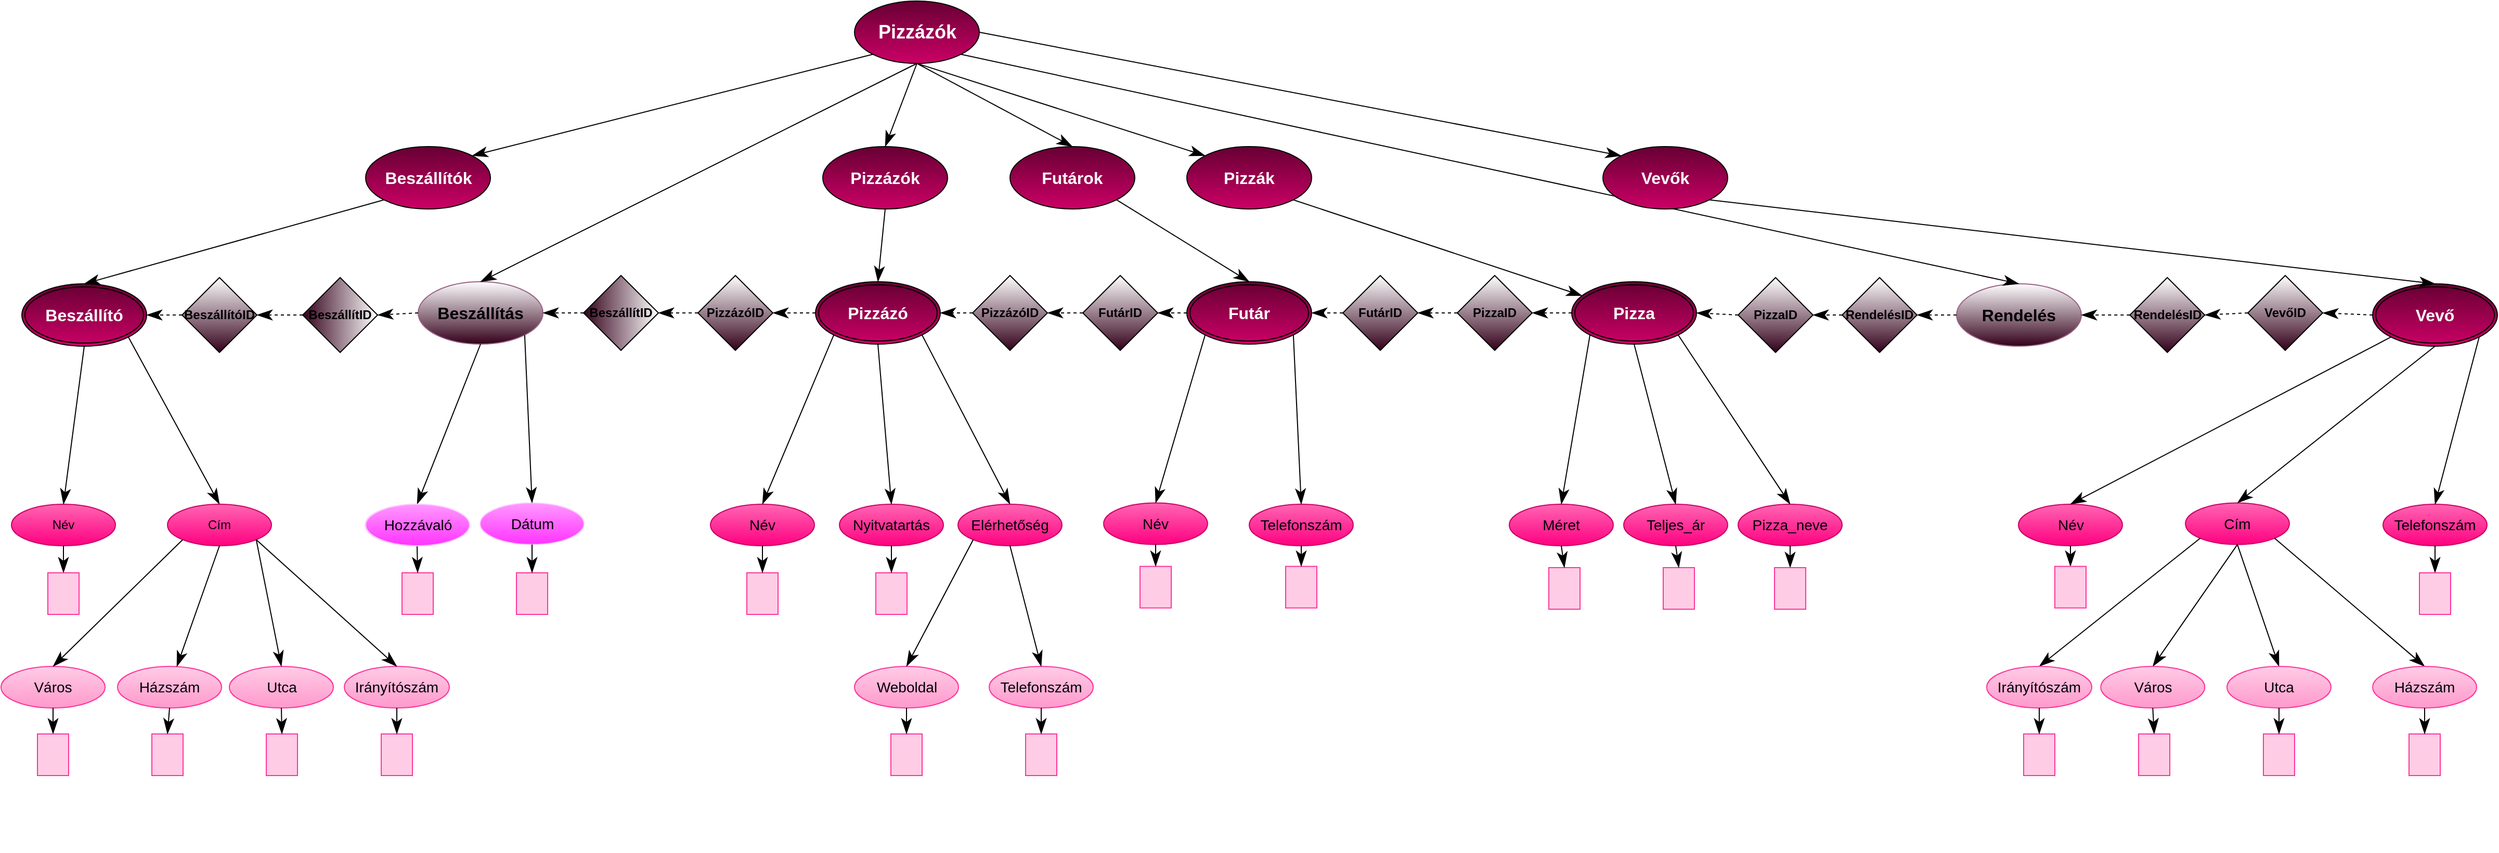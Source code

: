 <mxfile version="15.8.7" type="device"><diagram id="WkTNShphQuthiZInxlr3" name="1 oldal"><mxGraphModel dx="4074" dy="1106" grid="1" gridSize="10" guides="1" tooltips="1" connect="1" arrows="1" fold="1" page="1" pageScale="1" pageWidth="1169" pageHeight="827" math="0" shadow="0"><root><mxCell id="0"/><mxCell id="1" parent="0"/><mxCell id="f42chK7hC5eAeOAVWeYC-1" value="Elérhetőség" style="ellipse;whiteSpace=wrap;html=1;rounded=0;shadow=0;strokeColor=#CC0066;fillColor=#FF66B3;gradientDirection=south;gradientColor=#FF0080;fontSize=14;" parent="1" vertex="1"><mxGeometry x="-420" y="484" width="100" height="40" as="geometry"/></mxCell><mxCell id="f42chK7hC5eAeOAVWeYC-2" value="Nyitvatartás" style="ellipse;whiteSpace=wrap;html=1;rounded=0;shadow=0;strokeColor=#CC0066;fillColor=#FF66B3;gradientDirection=south;gradientColor=#FF0080;fontSize=14;" parent="1" vertex="1"><mxGeometry x="-534" y="484" width="100" height="40" as="geometry"/></mxCell><mxCell id="f42chK7hC5eAeOAVWeYC-3" value="Név" style="ellipse;whiteSpace=wrap;html=1;rounded=0;shadow=0;strokeColor=#CC0066;fillColor=#FF66B3;gradientDirection=south;gradientColor=#FF0080;" parent="1" vertex="1"><mxGeometry x="-1330" y="484" width="100" height="40" as="geometry"/></mxCell><mxCell id="f42chK7hC5eAeOAVWeYC-4" value="Hozzávaló" style="ellipse;whiteSpace=wrap;html=1;rounded=0;shadow=0;strokeColor=#FFCCFF;fillColor=#FF99FF;gradientDirection=south;gradientColor=#FF33FF;" parent="1" vertex="1"><mxGeometry x="-990" y="484" width="100" height="40" as="geometry"/></mxCell><mxCell id="f42chK7hC5eAeOAVWeYC-5" value="Cím" style="ellipse;whiteSpace=wrap;html=1;rounded=0;shadow=0;strokeColor=#CC0066;fillColor=#FF66B3;gradientDirection=south;gradientColor=#FF0080;" parent="1" vertex="1"><mxGeometry x="-1180" y="484" width="100" height="40" as="geometry"/></mxCell><mxCell id="f42chK7hC5eAeOAVWeYC-6" value="Név" style="ellipse;whiteSpace=wrap;html=1;rounded=0;shadow=0;strokeColor=#CC0066;fillColor=#FF66B3;gradientDirection=south;gradientColor=#FF0080;fontSize=14;" parent="1" vertex="1"><mxGeometry x="-280" y="482.79" width="100" height="40" as="geometry"/></mxCell><mxCell id="f42chK7hC5eAeOAVWeYC-7" value="Telefonszám" style="ellipse;whiteSpace=wrap;html=1;rounded=0;shadow=0;strokeColor=#CC0066;fillColor=#FF66B3;gradientDirection=south;gradientColor=#FF0080;fontSize=14;" parent="1" vertex="1"><mxGeometry x="-140" y="484" width="100" height="40" as="geometry"/></mxCell><mxCell id="f42chK7hC5eAeOAVWeYC-8" value="Név" style="ellipse;whiteSpace=wrap;html=1;rounded=0;shadow=0;strokeColor=#CC0066;fillColor=#FF66B3;gradientDirection=south;gradientColor=#FF0080;fontSize=14;" parent="1" vertex="1"><mxGeometry x="-658" y="484" width="100" height="40" as="geometry"/></mxCell><mxCell id="f42chK7hC5eAeOAVWeYC-9" value="Pizza_neve" style="ellipse;whiteSpace=wrap;html=1;rounded=0;shadow=0;strokeColor=#CC0066;fillColor=#FF66B3;gradientDirection=south;gradientColor=#FF0080;fontSize=14;" parent="1" vertex="1"><mxGeometry x="330" y="484" width="100" height="40" as="geometry"/></mxCell><mxCell id="f42chK7hC5eAeOAVWeYC-10" value="Weboldal" style="ellipse;whiteSpace=wrap;html=1;rounded=0;shadow=0;strokeColor=#FF3399;fillColor=#FFCCE6;gradientDirection=south;gradientColor=#FF99CC;fontSize=14;" parent="1" vertex="1"><mxGeometry x="-519.5" y="640" width="100" height="40" as="geometry"/></mxCell><mxCell id="f42chK7hC5eAeOAVWeYC-11" value="Telefonszám" style="ellipse;whiteSpace=wrap;html=1;rounded=0;shadow=0;strokeColor=#FF3399;fillColor=#FFCCE6;gradientDirection=south;gradientColor=#FF99CC;fontSize=14;" parent="1" vertex="1"><mxGeometry x="-390" y="640" width="100" height="40" as="geometry"/></mxCell><mxCell id="f42chK7hC5eAeOAVWeYC-12" value="Város" style="ellipse;whiteSpace=wrap;html=1;rounded=0;shadow=0;strokeColor=#FF3399;fillColor=#FFCCE6;gradientDirection=south;gradientColor=#FF99CC;fontSize=14;" parent="1" vertex="1"><mxGeometry x="-1340" y="640" width="100" height="40" as="geometry"/></mxCell><mxCell id="f42chK7hC5eAeOAVWeYC-13" value="Irányítószám" style="ellipse;whiteSpace=wrap;html=1;rounded=0;shadow=0;strokeColor=#FF3399;fillColor=#FFCCE6;gradientDirection=south;gradientColor=#FF99CC;fontSize=14;" parent="1" vertex="1"><mxGeometry x="-1010" y="640" width="101" height="40" as="geometry"/></mxCell><mxCell id="f42chK7hC5eAeOAVWeYC-14" value="Utca" style="ellipse;whiteSpace=wrap;html=1;rounded=0;shadow=0;strokeColor=#FF3399;fillColor=#FFCCE6;gradientDirection=south;gradientColor=#FF99CC;fontSize=14;" parent="1" vertex="1"><mxGeometry x="-1120.5" y="640" width="100" height="40" as="geometry"/></mxCell><mxCell id="f42chK7hC5eAeOAVWeYC-15" value="Házszám" style="ellipse;whiteSpace=wrap;html=1;rounded=0;shadow=0;strokeColor=#FF3399;fillColor=#FFCCE6;gradientDirection=south;gradientColor=#FF99CC;fontSize=14;" parent="1" vertex="1"><mxGeometry x="-1228" y="640" width="100" height="40" as="geometry"/></mxCell><mxCell id="f42chK7hC5eAeOAVWeYC-16" value="Dátum" style="ellipse;whiteSpace=wrap;html=1;rounded=0;shadow=0;strokeColor=#FFCCFF;fillColor=#FF99FF;gradientDirection=south;gradientColor=#FF33FF;fontSize=14;" parent="1" vertex="1"><mxGeometry x="-879.5" y="482.79" width="100" height="40" as="geometry"/></mxCell><mxCell id="f42chK7hC5eAeOAVWeYC-17" style="edgeStyle=none;rounded=0;orthogonalLoop=1;jettySize=auto;html=1;entryX=0.5;entryY=0;entryDx=0;entryDy=0;" parent="1" edge="1"><mxGeometry relative="1" as="geometry"><mxPoint x="-953.36" y="810" as="sourcePoint"/><mxPoint x="-953.36" y="810" as="targetPoint"/></mxGeometry></mxCell><mxCell id="f42chK7hC5eAeOAVWeYC-22" value="&lt;font style=&quot;font-size: 16px;&quot;&gt;&lt;b style=&quot;font-size: 16px;&quot;&gt;Beszállítás&lt;/b&gt;&lt;/font&gt;" style="ellipse;whiteSpace=wrap;html=1;align=center;rounded=0;shadow=0;fillColor=#FFFFFF;gradientColor=#33001A;gradientDirection=south;strokeColor=#996185;fontColor=#000000;fontSize=16;" parent="1" vertex="1"><mxGeometry x="-939" y="270" width="120" height="60" as="geometry"/></mxCell><mxCell id="f42chK7hC5eAeOAVWeYC-23" value="&lt;b&gt;PizzaID&lt;/b&gt;" style="rhombus;whiteSpace=wrap;html=1;rounded=0;shadow=0;strokeColor=default;fillColor=#FFFFFF;gradientDirection=south;gradientColor=#33001A;" parent="1" vertex="1"><mxGeometry x="60" y="264" width="72" height="72" as="geometry"/></mxCell><mxCell id="f42chK7hC5eAeOAVWeYC-24" value="&lt;b&gt;BeszállítóID&lt;/b&gt;" style="rhombus;whiteSpace=wrap;html=1;rounded=0;shadow=0;strokeColor=default;fillColor=#FFFFFF;gradientDirection=south;gradientColor=#33001A;aspect=fixed;" parent="1" vertex="1"><mxGeometry x="-1166" y="266" width="72" height="72" as="geometry"/></mxCell><mxCell id="f42chK7hC5eAeOAVWeYC-26" value="&lt;b&gt;FutárID&lt;/b&gt;" style="rhombus;whiteSpace=wrap;html=1;rounded=0;shadow=0;strokeColor=default;fillColor=#FFFFFF;gradientDirection=south;gradientColor=#33001A;" parent="1" vertex="1"><mxGeometry x="-300" y="264" width="72" height="72" as="geometry"/></mxCell><mxCell id="f42chK7hC5eAeOAVWeYC-27" value="&lt;b style=&quot;font-size: 18px&quot;&gt;&lt;font color=&quot;#ffffff&quot; style=&quot;font-size: 18px&quot;&gt;Pizzázók&lt;/font&gt;&lt;/b&gt;" style="ellipse;whiteSpace=wrap;html=1;align=center;rounded=0;shadow=0;fillColor=#660033;gradientColor=#CC0066;gradientDirection=south;fontSize=18;" parent="1" vertex="1"><mxGeometry x="-519.5" width="120" height="60" as="geometry"/></mxCell><mxCell id="f42chK7hC5eAeOAVWeYC-28" value="" style="endArrow=classicThin;endFill=1;endSize=12;html=1;rounded=0;fontColor=#000000;exitX=0;exitY=1;exitDx=0;exitDy=0;strokeWidth=1;entryX=1;entryY=0;entryDx=0;entryDy=0;" parent="1" source="f42chK7hC5eAeOAVWeYC-27" target="MISh1SWGLG9I6HN1TsV_-2" edge="1"><mxGeometry width="160" relative="1" as="geometry"><mxPoint x="-680" y="540" as="sourcePoint"/><mxPoint x="-890" y="180" as="targetPoint"/></mxGeometry></mxCell><mxCell id="f42chK7hC5eAeOAVWeYC-31" value="" style="endArrow=classicThin;endFill=1;endSize=12;html=1;rounded=0;fontColor=#000000;exitX=0.5;exitY=1;exitDx=0;exitDy=0;strokeWidth=1;entryX=0.5;entryY=0;entryDx=0;entryDy=0;" parent="1" source="f42chK7hC5eAeOAVWeYC-27" target="MISh1SWGLG9I6HN1TsV_-5" edge="1"><mxGeometry width="160" relative="1" as="geometry"><mxPoint x="-598.0" y="260" as="sourcePoint"/><mxPoint x="-470" y="150" as="targetPoint"/></mxGeometry></mxCell><mxCell id="f42chK7hC5eAeOAVWeYC-35" value="" style="endArrow=classicThin;endFill=1;endSize=12;html=1;rounded=0;fontColor=#000000;exitX=0.5;exitY=1;exitDx=0;exitDy=0;strokeWidth=1;entryX=0.5;entryY=0;entryDx=0;entryDy=0;" parent="1" source="f42chK7hC5eAeOAVWeYC-27" target="f42chK7hC5eAeOAVWeYC-22" edge="1"><mxGeometry width="160" relative="1" as="geometry"><mxPoint x="-598.0" y="260" as="sourcePoint"/><mxPoint x="-769.586" y="322.28" as="targetPoint"/></mxGeometry></mxCell><mxCell id="f42chK7hC5eAeOAVWeYC-36" value="&lt;b&gt;BeszállítID&lt;br&gt;&lt;/b&gt;" style="rhombus;whiteSpace=wrap;html=1;rounded=0;shadow=0;strokeColor=default;fillColor=#FFFFFF;gradientDirection=south;gradientColor=#33001A;aspect=fixed;direction=south;" parent="1" vertex="1"><mxGeometry x="-1050" y="266" width="72" height="72" as="geometry"/></mxCell><mxCell id="f42chK7hC5eAeOAVWeYC-37" value="&lt;b&gt;PizzázóID&lt;br&gt;&lt;/b&gt;" style="rhombus;whiteSpace=wrap;html=1;rounded=0;shadow=0;strokeColor=default;fillColor=#FFFFFF;gradientDirection=south;gradientColor=#33001A;aspect=fixed;" parent="1" vertex="1"><mxGeometry x="-670" y="264" width="72" height="72" as="geometry"/></mxCell><mxCell id="f42chK7hC5eAeOAVWeYC-39" value="" style="endArrow=classicThin;endFill=1;endSize=12;html=1;rounded=0;fontColor=#000000;exitX=0.5;exitY=1;exitDx=0;exitDy=0;strokeWidth=1;entryX=0.5;entryY=0;entryDx=0;entryDy=0;" parent="1" source="MISh1SWGLG9I6HN1TsV_-1" target="f42chK7hC5eAeOAVWeYC-3" edge="1"><mxGeometry width="160" relative="1" as="geometry"><mxPoint x="-1178" y="332" as="sourcePoint"/><mxPoint x="-1180.5" y="389" as="targetPoint"/></mxGeometry></mxCell><mxCell id="f42chK7hC5eAeOAVWeYC-40" value="" style="endArrow=classicThin;endFill=1;endSize=12;html=1;rounded=0;fontColor=#000000;exitX=1;exitY=1;exitDx=0;exitDy=0;strokeWidth=1;entryX=0.5;entryY=0;entryDx=0;entryDy=0;" parent="1" source="MISh1SWGLG9I6HN1TsV_-1" target="f42chK7hC5eAeOAVWeYC-5" edge="1"><mxGeometry width="160" relative="1" as="geometry"><mxPoint x="-1135.574" y="323.213" as="sourcePoint"/><mxPoint x="-1190.5" y="500" as="targetPoint"/></mxGeometry></mxCell><mxCell id="f42chK7hC5eAeOAVWeYC-42" value="" style="endArrow=classicThin;endFill=1;endSize=12;html=1;rounded=0;fontColor=#000000;strokeWidth=1;exitX=0.5;exitY=1;exitDx=0;exitDy=0;entryX=1;entryY=0.5;entryDx=0;entryDy=0;" parent="1" source="f42chK7hC5eAeOAVWeYC-3" target="f42chK7hC5eAeOAVWeYC-43" edge="1"><mxGeometry width="160" relative="1" as="geometry"><mxPoint x="-1200" y="540" as="sourcePoint"/><mxPoint x="-1200" y="560" as="targetPoint"/></mxGeometry></mxCell><mxCell id="f42chK7hC5eAeOAVWeYC-43" value="" style="rounded=0;whiteSpace=wrap;html=1;shadow=0;fontColor=#000000;strokeColor=#FF3399;fillColor=#FFCCE6;gradientDirection=south;rotation=-90;gradientColor=#FFCCE6;" parent="1" vertex="1"><mxGeometry x="-1300" y="555" width="40" height="30" as="geometry"/></mxCell><mxCell id="f42chK7hC5eAeOAVWeYC-44" value="" style="endArrow=classicThin;endFill=1;endSize=12;html=1;rounded=0;fontColor=#000000;strokeWidth=1;exitX=0;exitY=1;exitDx=0;exitDy=0;entryX=0.5;entryY=0;entryDx=0;entryDy=0;" parent="1" source="f42chK7hC5eAeOAVWeYC-5" target="f42chK7hC5eAeOAVWeYC-12" edge="1"><mxGeometry width="160" relative="1" as="geometry"><mxPoint x="-1190.5" y="540" as="sourcePoint"/><mxPoint x="-1190" y="585" as="targetPoint"/></mxGeometry></mxCell><mxCell id="f42chK7hC5eAeOAVWeYC-45" value="" style="endArrow=classicThin;endFill=1;endSize=12;html=1;rounded=0;fontColor=#000000;strokeWidth=1;exitX=0.5;exitY=1;exitDx=0;exitDy=0;" parent="1" source="f42chK7hC5eAeOAVWeYC-5" target="f42chK7hC5eAeOAVWeYC-15" edge="1"><mxGeometry width="160" relative="1" as="geometry"><mxPoint x="-1105.646" y="534.226" as="sourcePoint"/><mxPoint x="-1190" y="650" as="targetPoint"/></mxGeometry></mxCell><mxCell id="f42chK7hC5eAeOAVWeYC-46" value="" style="endArrow=classicThin;endFill=1;endSize=12;html=1;rounded=0;fontColor=#000000;strokeWidth=1;exitX=1;exitY=1;exitDx=0;exitDy=0;entryX=0.5;entryY=0;entryDx=0;entryDy=0;" parent="1" source="f42chK7hC5eAeOAVWeYC-5" target="f42chK7hC5eAeOAVWeYC-14" edge="1"><mxGeometry width="160" relative="1" as="geometry"><mxPoint x="-1070.5" y="540" as="sourcePoint"/><mxPoint x="-1076.909" y="650.005" as="targetPoint"/></mxGeometry></mxCell><mxCell id="f42chK7hC5eAeOAVWeYC-47" value="" style="endArrow=classicThin;endFill=1;endSize=12;html=1;rounded=0;fontColor=#000000;strokeWidth=1;entryX=0.5;entryY=0;entryDx=0;entryDy=0;exitX=1;exitY=1;exitDx=0;exitDy=0;" parent="1" source="f42chK7hC5eAeOAVWeYC-5" target="f42chK7hC5eAeOAVWeYC-13" edge="1"><mxGeometry width="160" relative="1" as="geometry"><mxPoint x="-1035.354" y="534.226" as="sourcePoint"/><mxPoint x="-970.5" y="650" as="targetPoint"/></mxGeometry></mxCell><mxCell id="f42chK7hC5eAeOAVWeYC-48" value="" style="endArrow=classicThin;endFill=1;endSize=12;html=1;rounded=0;fontColor=#000000;exitX=0.5;exitY=1;exitDx=0;exitDy=0;strokeWidth=1;entryX=0.5;entryY=0;entryDx=0;entryDy=0;" parent="1" source="f42chK7hC5eAeOAVWeYC-22" target="f42chK7hC5eAeOAVWeYC-4" edge="1"><mxGeometry width="160" relative="1" as="geometry"><mxPoint x="-1119.5" y="420" as="sourcePoint"/><mxPoint x="-1073.0" y="445" as="targetPoint"/></mxGeometry></mxCell><mxCell id="f42chK7hC5eAeOAVWeYC-49" value="" style="endArrow=classicThin;endFill=1;endSize=12;html=1;rounded=0;fontColor=#000000;exitX=1;exitY=1;exitDx=0;exitDy=0;strokeWidth=1;entryX=0.5;entryY=0;entryDx=0;entryDy=0;" parent="1" source="f42chK7hC5eAeOAVWeYC-22" target="f42chK7hC5eAeOAVWeYC-16" edge="1"><mxGeometry width="160" relative="1" as="geometry"><mxPoint x="-890" y="460" as="sourcePoint"/><mxPoint x="-830" y="484" as="targetPoint"/></mxGeometry></mxCell><mxCell id="f42chK7hC5eAeOAVWeYC-53" value="" style="endArrow=classicThin;endFill=1;endSize=12;html=1;rounded=0;fontColor=#000000;strokeWidth=1;exitX=0.5;exitY=1;exitDx=0;exitDy=0;entryX=1;entryY=0.5;entryDx=0;entryDy=0;" parent="1" source="f42chK7hC5eAeOAVWeYC-12" target="f42chK7hC5eAeOAVWeYC-54" edge="1"><mxGeometry width="160" relative="1" as="geometry"><mxPoint x="-1170.5" y="530" as="sourcePoint"/><mxPoint x="-1210" y="700" as="targetPoint"/></mxGeometry></mxCell><mxCell id="f42chK7hC5eAeOAVWeYC-54" value="" style="rounded=0;whiteSpace=wrap;html=1;shadow=0;fontColor=#000000;strokeColor=#FF3399;fillColor=#FFCCE6;gradientDirection=south;rotation=-90;gradientColor=#FFCCE6;" parent="1" vertex="1"><mxGeometry x="-1310" y="710" width="40" height="30" as="geometry"/></mxCell><mxCell id="f42chK7hC5eAeOAVWeYC-55" value="" style="rounded=0;whiteSpace=wrap;html=1;shadow=0;fontColor=#000000;strokeColor=#FF3399;fillColor=#FFCCE6;gradientDirection=south;rotation=-90;gradientColor=#FFCCE6;" parent="1" vertex="1"><mxGeometry x="-979.5" y="710" width="40" height="30" as="geometry"/></mxCell><mxCell id="f42chK7hC5eAeOAVWeYC-56" value="" style="rounded=0;whiteSpace=wrap;html=1;shadow=0;fontColor=#000000;strokeColor=#FF3399;fillColor=#FFCCE6;gradientDirection=south;rotation=-90;gradientColor=#FFCCE6;" parent="1" vertex="1"><mxGeometry x="-1090" y="710" width="40" height="30" as="geometry"/></mxCell><mxCell id="f42chK7hC5eAeOAVWeYC-57" value="" style="rounded=0;whiteSpace=wrap;html=1;shadow=0;fontColor=#000000;strokeColor=#FF3399;fillColor=#FFCCE6;gradientDirection=south;rotation=-90;gradientColor=#FFCCE6;" parent="1" vertex="1"><mxGeometry x="-1200" y="710" width="40" height="30" as="geometry"/></mxCell><mxCell id="f42chK7hC5eAeOAVWeYC-58" value="" style="endArrow=classicThin;endFill=1;endSize=12;html=1;rounded=0;fontColor=#000000;strokeWidth=1;exitX=0.5;exitY=1;exitDx=0;exitDy=0;entryX=1;entryY=0.5;entryDx=0;entryDy=0;" parent="1" source="f42chK7hC5eAeOAVWeYC-15" target="f42chK7hC5eAeOAVWeYC-57" edge="1"><mxGeometry width="160" relative="1" as="geometry"><mxPoint x="-1280" y="690" as="sourcePoint"/><mxPoint x="-1270.5" y="715" as="targetPoint"/></mxGeometry></mxCell><mxCell id="f42chK7hC5eAeOAVWeYC-59" value="" style="endArrow=classicThin;endFill=1;endSize=12;html=1;rounded=0;fontColor=#000000;strokeWidth=1;exitX=0.5;exitY=1;exitDx=0;exitDy=0;entryX=1;entryY=0.5;entryDx=0;entryDy=0;" parent="1" source="f42chK7hC5eAeOAVWeYC-14" target="f42chK7hC5eAeOAVWeYC-56" edge="1"><mxGeometry width="160" relative="1" as="geometry"><mxPoint x="-1168" y="690" as="sourcePoint"/><mxPoint x="-1163.36" y="715" as="targetPoint"/></mxGeometry></mxCell><mxCell id="f42chK7hC5eAeOAVWeYC-60" value="" style="endArrow=classicThin;endFill=1;endSize=12;html=1;rounded=0;fontColor=#000000;strokeWidth=1;exitX=0.5;exitY=1;exitDx=0;exitDy=0;entryX=1;entryY=0.5;entryDx=0;entryDy=0;" parent="1" source="f42chK7hC5eAeOAVWeYC-13" target="f42chK7hC5eAeOAVWeYC-55" edge="1"><mxGeometry width="160" relative="1" as="geometry"><mxPoint x="-1158" y="700" as="sourcePoint"/><mxPoint x="-1153.36" y="725" as="targetPoint"/></mxGeometry></mxCell><mxCell id="f42chK7hC5eAeOAVWeYC-61" value="" style="rounded=0;whiteSpace=wrap;html=1;shadow=0;fontColor=#000000;strokeColor=#FF3399;fillColor=#FFCCE6;gradientDirection=south;rotation=-90;gradientColor=#FFCCE6;" parent="1" vertex="1"><mxGeometry x="-849.5" y="555" width="40" height="30" as="geometry"/></mxCell><mxCell id="f42chK7hC5eAeOAVWeYC-62" value="" style="endArrow=classicThin;endFill=1;endSize=12;html=1;rounded=0;fontColor=#000000;strokeWidth=1;entryX=1;entryY=0.5;entryDx=0;entryDy=0;exitX=0.5;exitY=1;exitDx=0;exitDy=0;" parent="1" source="f42chK7hC5eAeOAVWeYC-16" target="f42chK7hC5eAeOAVWeYC-61" edge="1"><mxGeometry width="160" relative="1" as="geometry"><mxPoint x="-770" y="540" as="sourcePoint"/><mxPoint x="-922.86" y="565" as="targetPoint"/></mxGeometry></mxCell><mxCell id="f42chK7hC5eAeOAVWeYC-63" value="" style="rounded=0;whiteSpace=wrap;html=1;shadow=0;fontColor=#000000;strokeColor=#FF3399;fillColor=#FFCCE6;gradientDirection=south;rotation=-90;gradientColor=#FFCCE6;" parent="1" vertex="1"><mxGeometry x="-959.5" y="555" width="40" height="30" as="geometry"/></mxCell><mxCell id="f42chK7hC5eAeOAVWeYC-64" value="" style="endArrow=classicThin;endFill=1;endSize=12;html=1;rounded=0;fontColor=#000000;strokeWidth=1;exitX=0.5;exitY=1;exitDx=0;exitDy=0;entryX=1;entryY=0.5;entryDx=0;entryDy=0;" parent="1" source="f42chK7hC5eAeOAVWeYC-4" target="f42chK7hC5eAeOAVWeYC-63" edge="1"><mxGeometry width="160" relative="1" as="geometry"><mxPoint x="-913.86" y="530" as="sourcePoint"/><mxPoint x="-1006.72" y="565" as="targetPoint"/></mxGeometry></mxCell><mxCell id="f42chK7hC5eAeOAVWeYC-65" value="" style="rounded=0;whiteSpace=wrap;html=1;shadow=0;fontColor=#000000;strokeColor=#FF3399;fillColor=#FFCCE6;gradientDirection=south;rotation=-90;gradientColor=#FFCCE6;" parent="1" vertex="1"><mxGeometry x="-628" y="555" width="40" height="30" as="geometry"/></mxCell><mxCell id="f42chK7hC5eAeOAVWeYC-66" value="" style="rounded=0;whiteSpace=wrap;html=1;shadow=0;fontColor=#000000;strokeColor=#FF3399;fillColor=#FFCCE6;gradientDirection=south;rotation=-90;gradientColor=#FFCCE6;" parent="1" vertex="1"><mxGeometry x="-504" y="555" width="40" height="30" as="geometry"/></mxCell><mxCell id="f42chK7hC5eAeOAVWeYC-67" value="" style="endArrow=classicThin;endFill=1;endSize=12;html=1;rounded=0;fontColor=#000000;strokeWidth=1;exitX=0.5;exitY=1;exitDx=0;exitDy=0;entryX=1;entryY=0.5;entryDx=0;entryDy=0;" parent="1" source="f42chK7hC5eAeOAVWeYC-8" target="f42chK7hC5eAeOAVWeYC-65" edge="1"><mxGeometry width="160" relative="1" as="geometry"><mxPoint x="-720" y="534" as="sourcePoint"/><mxPoint x="-719.5" y="560" as="targetPoint"/></mxGeometry></mxCell><mxCell id="f42chK7hC5eAeOAVWeYC-68" value="" style="endArrow=classicThin;endFill=1;endSize=12;html=1;rounded=0;fontColor=#000000;strokeWidth=1;exitX=0.5;exitY=1;exitDx=0;exitDy=0;entryX=1;entryY=0.5;entryDx=0;entryDy=0;" parent="1" source="f42chK7hC5eAeOAVWeYC-2" target="f42chK7hC5eAeOAVWeYC-66" edge="1"><mxGeometry width="160" relative="1" as="geometry"><mxPoint x="-710" y="544" as="sourcePoint"/><mxPoint x="-709.5" y="570" as="targetPoint"/></mxGeometry></mxCell><mxCell id="f42chK7hC5eAeOAVWeYC-69" value="" style="endArrow=classicThin;endFill=1;endSize=12;html=1;rounded=0;fontColor=#000000;strokeWidth=1;exitX=0;exitY=1;exitDx=0;exitDy=0;entryX=0.5;entryY=0;entryDx=0;entryDy=0;" parent="1" source="MISh1SWGLG9I6HN1TsV_-6" target="f42chK7hC5eAeOAVWeYC-8" edge="1"><mxGeometry width="160" relative="1" as="geometry"><mxPoint x="-542.844" y="323.002" as="sourcePoint"/><mxPoint x="-699.5" y="580" as="targetPoint"/></mxGeometry></mxCell><mxCell id="f42chK7hC5eAeOAVWeYC-70" value="" style="endArrow=classicThin;endFill=1;endSize=12;html=1;rounded=0;fontColor=#000000;strokeWidth=1;entryX=0.5;entryY=0;entryDx=0;entryDy=0;exitX=0.5;exitY=1;exitDx=0;exitDy=0;" parent="1" source="MISh1SWGLG9I6HN1TsV_-6" target="f42chK7hC5eAeOAVWeYC-2" edge="1"><mxGeometry width="160" relative="1" as="geometry"><mxPoint x="-497.47" y="331.973" as="sourcePoint"/><mxPoint x="-689.5" y="590" as="targetPoint"/></mxGeometry></mxCell><mxCell id="f42chK7hC5eAeOAVWeYC-71" value="" style="endArrow=classicThin;endFill=1;endSize=12;html=1;rounded=0;fontColor=#000000;strokeWidth=1;exitX=1;exitY=1;exitDx=0;exitDy=0;entryX=0.5;entryY=0;entryDx=0;entryDy=0;" parent="1" source="MISh1SWGLG9I6HN1TsV_-6" target="f42chK7hC5eAeOAVWeYC-1" edge="1"><mxGeometry width="160" relative="1" as="geometry"><mxPoint x="-457.156" y="323.002" as="sourcePoint"/><mxPoint x="-679.5" y="600" as="targetPoint"/></mxGeometry></mxCell><mxCell id="f42chK7hC5eAeOAVWeYC-73" value="" style="endArrow=classicThin;endFill=1;endSize=12;html=1;rounded=0;fontColor=#000000;exitX=0;exitY=1;exitDx=0;exitDy=0;strokeWidth=1;entryX=0.5;entryY=0;entryDx=0;entryDy=0;" parent="1" source="f42chK7hC5eAeOAVWeYC-1" target="f42chK7hC5eAeOAVWeYC-10" edge="1"><mxGeometry width="160" relative="1" as="geometry"><mxPoint x="-769.5" y="430" as="sourcePoint"/><mxPoint x="-380" y="620" as="targetPoint"/></mxGeometry></mxCell><mxCell id="f42chK7hC5eAeOAVWeYC-74" value="" style="endArrow=classicThin;endFill=1;endSize=12;html=1;rounded=0;fontColor=#000000;exitX=0.5;exitY=1;exitDx=0;exitDy=0;strokeWidth=1;entryX=0.5;entryY=0;entryDx=0;entryDy=0;" parent="1" source="f42chK7hC5eAeOAVWeYC-1" target="f42chK7hC5eAeOAVWeYC-11" edge="1"><mxGeometry width="160" relative="1" as="geometry"><mxPoint x="-395.146" y="528.226" as="sourcePoint"/><mxPoint x="-477" y="650" as="targetPoint"/></mxGeometry></mxCell><mxCell id="f42chK7hC5eAeOAVWeYC-75" value="" style="rounded=0;whiteSpace=wrap;html=1;shadow=0;fontColor=#000000;strokeColor=#FF3399;fillColor=#FFCCE6;gradientDirection=south;rotation=-90;gradientColor=#FFCCE6;" parent="1" vertex="1"><mxGeometry x="-360" y="710" width="40" height="30" as="geometry"/></mxCell><mxCell id="f42chK7hC5eAeOAVWeYC-76" value="" style="rounded=0;whiteSpace=wrap;html=1;shadow=0;fontColor=#000000;strokeColor=#FF3399;fillColor=#FFCCE6;gradientDirection=south;rotation=-90;gradientColor=#FFCCE6;" parent="1" vertex="1"><mxGeometry x="-489.5" y="710" width="40" height="30" as="geometry"/></mxCell><mxCell id="f42chK7hC5eAeOAVWeYC-77" value="" style="endArrow=classicThin;endFill=1;endSize=12;html=1;rounded=0;fontColor=#000000;strokeWidth=1;exitX=0.5;exitY=1;exitDx=0;exitDy=0;entryX=1;entryY=0.5;entryDx=0;entryDy=0;" parent="1" source="f42chK7hC5eAeOAVWeYC-10" target="f42chK7hC5eAeOAVWeYC-76" edge="1"><mxGeometry width="160" relative="1" as="geometry"><mxPoint x="-490.5" y="690" as="sourcePoint"/><mxPoint x="-583.36" y="725" as="targetPoint"/></mxGeometry></mxCell><mxCell id="f42chK7hC5eAeOAVWeYC-78" value="" style="endArrow=classicThin;endFill=1;endSize=12;html=1;rounded=0;fontColor=#000000;strokeWidth=1;exitX=0.5;exitY=1;exitDx=0;exitDy=0;entryX=1;entryY=0.5;entryDx=0;entryDy=0;" parent="1" source="f42chK7hC5eAeOAVWeYC-11" target="f42chK7hC5eAeOAVWeYC-75" edge="1"><mxGeometry width="160" relative="1" as="geometry"><mxPoint x="-379.5" y="690" as="sourcePoint"/><mxPoint x="-573.36" y="735" as="targetPoint"/></mxGeometry></mxCell><mxCell id="f42chK7hC5eAeOAVWeYC-79" value="" style="endArrow=classicThin;endFill=1;endSize=12;html=1;rounded=0;fontColor=#000000;exitX=0.5;exitY=1;exitDx=0;exitDy=0;strokeWidth=1;entryX=0.5;entryY=0;entryDx=0;entryDy=0;" parent="1" source="f42chK7hC5eAeOAVWeYC-27" target="MISh1SWGLG9I6HN1TsV_-9" edge="1"><mxGeometry width="160" relative="1" as="geometry"><mxPoint x="-598" y="260" as="sourcePoint"/><mxPoint x="-370" y="150" as="targetPoint"/></mxGeometry></mxCell><mxCell id="f42chK7hC5eAeOAVWeYC-82" value="" style="endArrow=classicThin;endFill=1;endSize=12;html=1;rounded=0;fontColor=#000000;exitX=0;exitY=0.5;exitDx=0;exitDy=0;strokeWidth=1;entryX=1;entryY=0.5;entryDx=0;entryDy=0;dashed=1;" parent="1" source="MISh1SWGLG9I6HN1TsV_-10" target="f42chK7hC5eAeOAVWeYC-26" edge="1"><mxGeometry width="160" relative="1" as="geometry"><mxPoint x="-220" y="300.79" as="sourcePoint"/><mxPoint x="-260" y="298.79" as="targetPoint"/></mxGeometry></mxCell><mxCell id="f42chK7hC5eAeOAVWeYC-83" value="" style="endArrow=classicThin;endFill=1;endSize=12;html=1;rounded=0;fontColor=#000000;exitX=0;exitY=1;exitDx=0;exitDy=0;strokeWidth=1;entryX=0.5;entryY=0;entryDx=0;entryDy=0;" parent="1" source="MISh1SWGLG9I6HN1TsV_-10" target="f42chK7hC5eAeOAVWeYC-6" edge="1"><mxGeometry width="160" relative="1" as="geometry"><mxPoint x="-202.844" y="321.792" as="sourcePoint"/><mxPoint x="-110" y="378.79" as="targetPoint"/></mxGeometry></mxCell><mxCell id="f42chK7hC5eAeOAVWeYC-84" value="" style="endArrow=classicThin;endFill=1;endSize=12;html=1;rounded=0;fontColor=#000000;exitX=1;exitY=1;exitDx=0;exitDy=0;strokeWidth=1;entryX=0.5;entryY=0;entryDx=0;entryDy=0;" parent="1" source="MISh1SWGLG9I6HN1TsV_-10" target="f42chK7hC5eAeOAVWeYC-7" edge="1"><mxGeometry width="160" relative="1" as="geometry"><mxPoint x="-117.156" y="321.792" as="sourcePoint"/><mxPoint x="-90" y="482.79" as="targetPoint"/></mxGeometry></mxCell><mxCell id="f42chK7hC5eAeOAVWeYC-85" value="" style="rounded=0;whiteSpace=wrap;html=1;shadow=0;fontColor=#000000;strokeColor=#FF3399;fillColor=#FFCCE6;gradientDirection=south;rotation=-90;gradientColor=#FFCCE6;" parent="1" vertex="1"><mxGeometry x="-250" y="548.79" width="40" height="30" as="geometry"/></mxCell><mxCell id="f42chK7hC5eAeOAVWeYC-86" value="" style="rounded=0;whiteSpace=wrap;html=1;shadow=0;fontColor=#000000;strokeColor=#FF3399;fillColor=#FFCCE6;gradientDirection=south;rotation=-90;gradientColor=#FFCCE6;" parent="1" vertex="1"><mxGeometry x="-110" y="548.79" width="40" height="30" as="geometry"/></mxCell><mxCell id="f42chK7hC5eAeOAVWeYC-87" value="" style="endArrow=classicThin;endFill=1;endSize=12;html=1;rounded=0;fontColor=#000000;strokeWidth=1;exitX=0.5;exitY=1;exitDx=0;exitDy=0;entryX=1;entryY=0.5;entryDx=0;entryDy=0;" parent="1" source="f42chK7hC5eAeOAVWeYC-6" target="f42chK7hC5eAeOAVWeYC-85" edge="1"><mxGeometry width="160" relative="1" as="geometry"><mxPoint x="-414" y="532.79" as="sourcePoint"/><mxPoint x="-414" y="558.79" as="targetPoint"/></mxGeometry></mxCell><mxCell id="f42chK7hC5eAeOAVWeYC-88" value="" style="endArrow=classicThin;endFill=1;endSize=12;html=1;rounded=0;fontColor=#000000;strokeWidth=1;exitX=0.5;exitY=1;exitDx=0;exitDy=0;entryX=1;entryY=0.5;entryDx=0;entryDy=0;" parent="1" source="f42chK7hC5eAeOAVWeYC-7" target="f42chK7hC5eAeOAVWeYC-86" edge="1"><mxGeometry width="160" relative="1" as="geometry"><mxPoint x="-90" y="522.79" as="sourcePoint"/><mxPoint x="-190" y="553.79" as="targetPoint"/></mxGeometry></mxCell><mxCell id="f42chK7hC5eAeOAVWeYC-91" value="" style="endArrow=classicThin;endFill=1;endSize=12;html=1;rounded=0;fontColor=#000000;exitX=1;exitY=0.5;exitDx=0;exitDy=0;strokeWidth=1;entryX=0;entryY=0;entryDx=0;entryDy=0;" parent="1" source="f42chK7hC5eAeOAVWeYC-27" target="MISh1SWGLG9I6HN1TsV_-15" edge="1"><mxGeometry width="160" relative="1" as="geometry"><mxPoint x="-555.574" y="171.213" as="sourcePoint"/><mxPoint x="90" y="140" as="targetPoint"/></mxGeometry></mxCell><mxCell id="f42chK7hC5eAeOAVWeYC-93" value="" style="endArrow=classicThin;endFill=1;endSize=12;html=1;rounded=0;fontColor=#000000;exitX=0;exitY=0.5;exitDx=0;exitDy=0;strokeWidth=1;entryX=1;entryY=0.5;entryDx=0;entryDy=0;dashed=1;" parent="1" source="MISh1SWGLG9I6HN1TsV_-16" target="f42chK7hC5eAeOAVWeYC-113" edge="1"><mxGeometry width="160" relative="1" as="geometry"><mxPoint x="790" y="302" as="sourcePoint"/><mxPoint x="810" y="329" as="targetPoint"/></mxGeometry></mxCell><mxCell id="f42chK7hC5eAeOAVWeYC-95" value="" style="endArrow=classicThin;endFill=1;endSize=12;html=1;rounded=0;fontColor=#000000;exitX=0.5;exitY=1;exitDx=0;exitDy=0;strokeWidth=1;entryX=0;entryY=0;entryDx=0;entryDy=0;" parent="1" source="f42chK7hC5eAeOAVWeYC-27" target="MISh1SWGLG9I6HN1TsV_-12" edge="1"><mxGeometry width="160" relative="1" as="geometry"><mxPoint x="-538" y="150" as="sourcePoint"/><mxPoint x="-230" y="150" as="targetPoint"/></mxGeometry></mxCell><mxCell id="f42chK7hC5eAeOAVWeYC-97" value="Méret" style="ellipse;whiteSpace=wrap;html=1;rounded=0;shadow=0;strokeColor=#CC0066;fillColor=#FF66B3;gradientDirection=south;gradientColor=#FF0080;fontSize=14;" parent="1" vertex="1"><mxGeometry x="110" y="484" width="100" height="40" as="geometry"/></mxCell><mxCell id="f42chK7hC5eAeOAVWeYC-98" value="Teljes_ár" style="ellipse;whiteSpace=wrap;html=1;rounded=0;shadow=0;strokeColor=#CC0066;fillColor=#FF66B3;gradientDirection=south;gradientColor=#FF0080;fontSize=14;" parent="1" vertex="1"><mxGeometry x="220" y="484" width="100" height="40" as="geometry"/></mxCell><mxCell id="f42chK7hC5eAeOAVWeYC-99" value="" style="endArrow=classicThin;endFill=1;endSize=12;html=1;rounded=0;fontColor=#000000;exitX=0;exitY=1;exitDx=0;exitDy=0;strokeWidth=1;entryX=0.5;entryY=0;entryDx=0;entryDy=0;" parent="1" source="MISh1SWGLG9I6HN1TsV_-13" target="f42chK7hC5eAeOAVWeYC-97" edge="1"><mxGeometry width="160" relative="1" as="geometry"><mxPoint x="177.156" y="323.002" as="sourcePoint"/><mxPoint x="40" y="494" as="targetPoint"/></mxGeometry></mxCell><mxCell id="f42chK7hC5eAeOAVWeYC-100" value="" style="endArrow=classicThin;endFill=1;endSize=12;html=1;rounded=0;fontColor=#000000;exitX=0.5;exitY=1;exitDx=0;exitDy=0;strokeWidth=1;entryX=0.5;entryY=0;entryDx=0;entryDy=0;" parent="1" source="MISh1SWGLG9I6HN1TsV_-13" target="f42chK7hC5eAeOAVWeYC-98" edge="1"><mxGeometry width="160" relative="1" as="geometry"><mxPoint x="220" y="332" as="sourcePoint"/><mxPoint x="170" y="494" as="targetPoint"/></mxGeometry></mxCell><mxCell id="f42chK7hC5eAeOAVWeYC-101" value="" style="endArrow=classicThin;endFill=1;endSize=12;html=1;rounded=0;fontColor=#000000;exitX=1;exitY=1;exitDx=0;exitDy=0;strokeWidth=1;entryX=0.5;entryY=0;entryDx=0;entryDy=0;" parent="1" source="MISh1SWGLG9I6HN1TsV_-13" target="f42chK7hC5eAeOAVWeYC-9" edge="1"><mxGeometry width="160" relative="1" as="geometry"><mxPoint x="262.844" y="323.002" as="sourcePoint"/><mxPoint x="280" y="494" as="targetPoint"/></mxGeometry></mxCell><mxCell id="f42chK7hC5eAeOAVWeYC-102" value="" style="endArrow=classicThin;endFill=1;endSize=12;html=1;rounded=0;fontColor=#000000;exitX=0;exitY=0.5;exitDx=0;exitDy=0;strokeWidth=1;entryX=1;entryY=0.5;entryDx=0;entryDy=0;dashed=1;" parent="1" source="f42chK7hC5eAeOAVWeYC-23" target="5OvQtKNrkDQ98uM_yW2X-10" edge="1"><mxGeometry width="160" relative="1" as="geometry"><mxPoint x="251" y="360" as="sourcePoint"/><mxPoint x="20" y="302" as="targetPoint"/></mxGeometry></mxCell><mxCell id="f42chK7hC5eAeOAVWeYC-103" value="" style="rounded=0;whiteSpace=wrap;html=1;shadow=0;fontColor=#000000;strokeColor=#FF3399;fillColor=#FFCCE6;gradientDirection=south;rotation=-90;gradientColor=#FFCCE6;" parent="1" vertex="1"><mxGeometry x="143" y="550" width="40" height="30" as="geometry"/></mxCell><mxCell id="f42chK7hC5eAeOAVWeYC-104" value="" style="rounded=0;whiteSpace=wrap;html=1;shadow=0;fontColor=#000000;strokeColor=#FF3399;fillColor=#FFCCE6;gradientDirection=south;rotation=-90;gradientColor=#FFCCE6;" parent="1" vertex="1"><mxGeometry x="253" y="550" width="40" height="30" as="geometry"/></mxCell><mxCell id="f42chK7hC5eAeOAVWeYC-105" value="" style="endArrow=classicThin;endFill=1;endSize=12;html=1;rounded=0;fontColor=#000000;strokeWidth=1;exitX=0.5;exitY=1;exitDx=0;exitDy=0;entryX=1;entryY=0.5;entryDx=0;entryDy=0;" parent="1" source="f42chK7hC5eAeOAVWeYC-97" target="f42chK7hC5eAeOAVWeYC-103" edge="1"><mxGeometry width="160" relative="1" as="geometry"><mxPoint x="40.0" y="534" as="sourcePoint"/><mxPoint x="40.0" y="555" as="targetPoint"/></mxGeometry></mxCell><mxCell id="f42chK7hC5eAeOAVWeYC-106" value="" style="endArrow=classicThin;endFill=1;endSize=12;html=1;rounded=0;fontColor=#000000;strokeWidth=1;exitX=0.5;exitY=1;exitDx=0;exitDy=0;entryX=1;entryY=0.5;entryDx=0;entryDy=0;" parent="1" source="f42chK7hC5eAeOAVWeYC-98" target="f42chK7hC5eAeOAVWeYC-104" edge="1"><mxGeometry width="160" relative="1" as="geometry"><mxPoint x="50.0" y="544" as="sourcePoint"/><mxPoint x="50.0" y="565" as="targetPoint"/></mxGeometry></mxCell><mxCell id="f42chK7hC5eAeOAVWeYC-107" value="" style="endArrow=classicThin;endFill=1;endSize=12;html=1;rounded=0;fontColor=#000000;strokeWidth=1;exitX=0.5;exitY=1;exitDx=0;exitDy=0;entryX=1;entryY=0.5;entryDx=0;entryDy=0;" parent="1" source="f42chK7hC5eAeOAVWeYC-9" target="f42chK7hC5eAeOAVWeYC-108" edge="1"><mxGeometry width="160" relative="1" as="geometry"><mxPoint x="60.0" y="554" as="sourcePoint"/><mxPoint x="380" y="550" as="targetPoint"/></mxGeometry></mxCell><mxCell id="f42chK7hC5eAeOAVWeYC-108" value="" style="rounded=0;whiteSpace=wrap;html=1;shadow=0;fontColor=#000000;strokeColor=#FF3399;fillColor=#FFCCE6;gradientDirection=south;rotation=-90;gradientColor=#FFCCE6;" parent="1" vertex="1"><mxGeometry x="360" y="550" width="40" height="30" as="geometry"/></mxCell><mxCell id="f42chK7hC5eAeOAVWeYC-110" value="" style="endArrow=classicThin;endFill=1;endSize=12;html=1;rounded=0;fontColor=#000000;strokeWidth=1;entryX=1;entryY=0.5;entryDx=0;entryDy=0;exitX=0;exitY=0.5;exitDx=0;exitDy=0;dashed=1;" parent="1" source="MISh1SWGLG9I6HN1TsV_-13" target="f42chK7hC5eAeOAVWeYC-23" edge="1"><mxGeometry width="160" relative="1" as="geometry"><mxPoint x="160" y="302" as="sourcePoint"/><mxPoint x="33" y="420" as="targetPoint"/></mxGeometry></mxCell><mxCell id="f42chK7hC5eAeOAVWeYC-111" value="&lt;font style=&quot;font-size: 16px;&quot;&gt;&lt;b style=&quot;font-size: 16px;&quot;&gt;Rendelés&lt;/b&gt;&lt;/font&gt;" style="ellipse;whiteSpace=wrap;html=1;align=center;rounded=0;shadow=0;fillColor=#FFFFFF;gradientColor=#33001A;gradientDirection=south;strokeColor=#996185;fontColor=#000000;fontSize=16;" parent="1" vertex="1"><mxGeometry x="540.0" y="272" width="120" height="60" as="geometry"/></mxCell><mxCell id="f42chK7hC5eAeOAVWeYC-112" value="" style="endArrow=classicThin;endFill=1;endSize=12;html=1;rounded=0;fontColor=#000000;exitX=1;exitY=1;exitDx=0;exitDy=0;strokeWidth=1;entryX=0.5;entryY=0;entryDx=0;entryDy=0;" parent="1" source="f42chK7hC5eAeOAVWeYC-27" target="f42chK7hC5eAeOAVWeYC-111" edge="1"><mxGeometry width="160" relative="1" as="geometry"><mxPoint x="-389.5" y="60" as="sourcePoint"/><mxPoint x="347.574" y="218.787" as="targetPoint"/></mxGeometry></mxCell><mxCell id="f42chK7hC5eAeOAVWeYC-113" value="&lt;b&gt;VevőID&lt;/b&gt;" style="rhombus;whiteSpace=wrap;html=1;rounded=0;shadow=0;strokeColor=default;fillColor=#FFFFFF;gradientDirection=south;gradientColor=#33001A;" parent="1" vertex="1"><mxGeometry x="820" y="264" width="72" height="72" as="geometry"/></mxCell><mxCell id="f42chK7hC5eAeOAVWeYC-114" value="&lt;b&gt;RendelésID&lt;/b&gt;" style="rhombus;whiteSpace=wrap;html=1;rounded=0;shadow=0;strokeColor=default;fillColor=#FFFFFF;gradientDirection=south;gradientColor=#33001A;" parent="1" vertex="1"><mxGeometry x="430" y="266" width="72" height="72" as="geometry"/></mxCell><mxCell id="f42chK7hC5eAeOAVWeYC-115" value="" style="endArrow=classicThin;endFill=1;endSize=12;html=1;rounded=0;fontColor=#000000;strokeWidth=1;exitX=0;exitY=0.5;exitDx=0;exitDy=0;entryX=1;entryY=0.5;entryDx=0;entryDy=0;dashed=1;" parent="1" source="f42chK7hC5eAeOAVWeYC-113" target="5OvQtKNrkDQ98uM_yW2X-12" edge="1"><mxGeometry width="160" relative="1" as="geometry"><mxPoint x="361.007" y="352.998" as="sourcePoint"/><mxPoint x="690" y="170" as="targetPoint"/></mxGeometry></mxCell><mxCell id="f42chK7hC5eAeOAVWeYC-116" value="&lt;b&gt;PizzaID&lt;/b&gt;" style="rhombus;whiteSpace=wrap;html=1;rounded=0;shadow=0;strokeColor=default;fillColor=#FFFFFF;gradientDirection=south;gradientColor=#33001A;" parent="1" vertex="1"><mxGeometry x="330" y="266" width="72" height="72" as="geometry"/></mxCell><mxCell id="f42chK7hC5eAeOAVWeYC-117" value="" style="endArrow=classicThin;endFill=1;endSize=12;html=1;rounded=0;fontColor=#000000;strokeWidth=1;entryX=1;entryY=0.5;entryDx=0;entryDy=0;exitX=0;exitY=0.5;exitDx=0;exitDy=0;dashed=1;" parent="1" source="f42chK7hC5eAeOAVWeYC-114" target="f42chK7hC5eAeOAVWeYC-116" edge="1"><mxGeometry width="160" relative="1" as="geometry"><mxPoint x="271.007" y="372.998" as="sourcePoint"/><mxPoint x="340" y="350" as="targetPoint"/></mxGeometry></mxCell><mxCell id="f42chK7hC5eAeOAVWeYC-118" value="" style="endArrow=classicThin;endFill=1;endSize=12;html=1;rounded=0;fontColor=#000000;strokeWidth=1;entryX=1;entryY=0.5;entryDx=0;entryDy=0;exitX=0;exitY=0.5;exitDx=0;exitDy=0;dashed=1;" parent="1" source="f42chK7hC5eAeOAVWeYC-111" target="f42chK7hC5eAeOAVWeYC-114" edge="1"><mxGeometry width="160" relative="1" as="geometry"><mxPoint x="391.007" y="382.998" as="sourcePoint"/><mxPoint x="460" y="360" as="targetPoint"/></mxGeometry></mxCell><mxCell id="f42chK7hC5eAeOAVWeYC-120" value="Név" style="ellipse;whiteSpace=wrap;html=1;rounded=0;shadow=0;strokeColor=#CC0066;fillColor=#FF66B3;gradientDirection=south;gradientColor=#FF0080;fontSize=14;" parent="1" vertex="1"><mxGeometry x="599.5" y="484" width="100" height="40" as="geometry"/></mxCell><mxCell id="f42chK7hC5eAeOAVWeYC-121" value="Cím" style="ellipse;whiteSpace=wrap;html=1;rounded=0;shadow=0;strokeColor=#CC0066;fillColor=#FF66B3;gradientDirection=south;gradientColor=#FF0080;fontSize=14;" parent="1" vertex="1"><mxGeometry x="760" y="482.79" width="100" height="40" as="geometry"/></mxCell><mxCell id="f42chK7hC5eAeOAVWeYC-122" value="Telefonszám" style="ellipse;whiteSpace=wrap;html=1;rounded=0;shadow=0;strokeColor=#CC0066;fillColor=#FF66B3;gradientDirection=south;gradientColor=#FF0080;fontSize=14;" parent="1" vertex="1"><mxGeometry x="950" y="484" width="100" height="40" as="geometry"/></mxCell><mxCell id="f42chK7hC5eAeOAVWeYC-124" value="" style="endArrow=classicThin;endFill=1;endSize=12;html=1;rounded=0;fontColor=#000000;exitX=0;exitY=1;exitDx=0;exitDy=0;strokeWidth=1;entryX=0.5;entryY=0;entryDx=0;entryDy=0;" parent="1" source="MISh1SWGLG9I6HN1TsV_-16" target="f42chK7hC5eAeOAVWeYC-120" edge="1"><mxGeometry width="160" relative="1" as="geometry"><mxPoint x="807.156" y="323.002" as="sourcePoint"/><mxPoint x="940" y="380" as="targetPoint"/></mxGeometry></mxCell><mxCell id="f42chK7hC5eAeOAVWeYC-125" value="" style="endArrow=classicThin;endFill=1;endSize=12;html=1;rounded=0;fontColor=#000000;exitX=0.5;exitY=1;exitDx=0;exitDy=0;strokeWidth=1;entryX=0.5;entryY=0;entryDx=0;entryDy=0;" parent="1" source="MISh1SWGLG9I6HN1TsV_-16" target="f42chK7hC5eAeOAVWeYC-121" edge="1"><mxGeometry width="160" relative="1" as="geometry"><mxPoint x="850" y="332" as="sourcePoint"/><mxPoint x="720" y="494" as="targetPoint"/></mxGeometry></mxCell><mxCell id="f42chK7hC5eAeOAVWeYC-126" value="" style="endArrow=classicThin;endFill=1;endSize=12;html=1;rounded=0;fontColor=#000000;exitX=1;exitY=1;exitDx=0;exitDy=0;strokeWidth=1;entryX=0.5;entryY=0;entryDx=0;entryDy=0;" parent="1" source="MISh1SWGLG9I6HN1TsV_-16" target="f42chK7hC5eAeOAVWeYC-122" edge="1"><mxGeometry width="160" relative="1" as="geometry"><mxPoint x="892.844" y="323.002" as="sourcePoint"/><mxPoint x="930" y="484" as="targetPoint"/></mxGeometry></mxCell><mxCell id="f42chK7hC5eAeOAVWeYC-127" value="" style="endArrow=classicThin;endFill=1;endSize=12;html=1;rounded=0;fontColor=#000000;exitX=0.5;exitY=1;exitDx=0;exitDy=0;strokeWidth=1;entryX=0.5;entryY=0;entryDx=0;entryDy=0;" parent="1" source="f42chK7hC5eAeOAVWeYC-121" target="f42chK7hC5eAeOAVWeYC-135" edge="1"><mxGeometry width="160" relative="1" as="geometry"><mxPoint x="830" y="411" as="sourcePoint"/><mxPoint x="780" y="590" as="targetPoint"/></mxGeometry></mxCell><mxCell id="f42chK7hC5eAeOAVWeYC-128" value="" style="endArrow=classicThin;endFill=1;endSize=12;html=1;rounded=0;fontColor=#000000;exitX=0;exitY=1;exitDx=0;exitDy=0;strokeWidth=1;entryX=0.5;entryY=0;entryDx=0;entryDy=0;" parent="1" source="f42chK7hC5eAeOAVWeYC-121" target="f42chK7hC5eAeOAVWeYC-136" edge="1"><mxGeometry width="160" relative="1" as="geometry"><mxPoint x="830" y="534" as="sourcePoint"/><mxPoint x="750" y="590" as="targetPoint"/></mxGeometry></mxCell><mxCell id="f42chK7hC5eAeOAVWeYC-129" value="" style="endArrow=classicThin;endFill=1;endSize=12;html=1;rounded=0;fontColor=#000000;exitX=1;exitY=1;exitDx=0;exitDy=0;strokeWidth=1;entryX=0.5;entryY=0;entryDx=0;entryDy=0;" parent="1" source="f42chK7hC5eAeOAVWeYC-121" target="f42chK7hC5eAeOAVWeYC-138" edge="1"><mxGeometry width="160" relative="1" as="geometry"><mxPoint x="840" y="544" as="sourcePoint"/><mxPoint x="940.5" y="640" as="targetPoint"/></mxGeometry></mxCell><mxCell id="f42chK7hC5eAeOAVWeYC-130" value="" style="endArrow=classicThin;endFill=1;endSize=12;html=1;rounded=0;fontColor=#000000;exitX=0.5;exitY=1;exitDx=0;exitDy=0;strokeWidth=1;entryX=0.5;entryY=0;entryDx=0;entryDy=0;" parent="1" source="f42chK7hC5eAeOAVWeYC-121" target="f42chK7hC5eAeOAVWeYC-137" edge="1"><mxGeometry width="160" relative="1" as="geometry"><mxPoint x="850" y="554" as="sourcePoint"/><mxPoint x="810" y="620" as="targetPoint"/></mxGeometry></mxCell><mxCell id="f42chK7hC5eAeOAVWeYC-131" value="" style="endArrow=classicThin;endFill=1;endSize=12;html=1;rounded=0;fontColor=#000000;strokeWidth=1;exitX=0.5;exitY=1;exitDx=0;exitDy=0;entryX=1;entryY=0.5;entryDx=0;entryDy=0;" parent="1" source="f42chK7hC5eAeOAVWeYC-120" target="f42chK7hC5eAeOAVWeYC-132" edge="1"><mxGeometry width="160" relative="1" as="geometry"><mxPoint x="710" y="537" as="sourcePoint"/><mxPoint x="710" y="563" as="targetPoint"/></mxGeometry></mxCell><mxCell id="f42chK7hC5eAeOAVWeYC-132" value="" style="rounded=0;whiteSpace=wrap;html=1;shadow=0;fontColor=#000000;strokeColor=#FF3399;fillColor=#FFCCE6;gradientDirection=south;rotation=-90;gradientColor=#FFCCE6;" parent="1" vertex="1"><mxGeometry x="629.5" y="548.79" width="40" height="30" as="geometry"/></mxCell><mxCell id="f42chK7hC5eAeOAVWeYC-133" value="" style="endArrow=classicThin;endFill=1;endSize=12;html=1;rounded=0;fontColor=#000000;strokeWidth=1;exitX=0.5;exitY=1;exitDx=0;exitDy=0;entryX=1;entryY=0.5;entryDx=0;entryDy=0;" parent="1" target="f42chK7hC5eAeOAVWeYC-134" edge="1" source="f42chK7hC5eAeOAVWeYC-122"><mxGeometry width="160" relative="1" as="geometry"><mxPoint x="930.0" y="524" as="sourcePoint"/><mxPoint x="930" y="550" as="targetPoint"/></mxGeometry></mxCell><mxCell id="f42chK7hC5eAeOAVWeYC-134" value="" style="rounded=0;whiteSpace=wrap;html=1;shadow=0;fontColor=#000000;strokeColor=#FF3399;fillColor=#FFCCE6;gradientDirection=south;rotation=-90;gradientColor=#FFCCE6;" parent="1" vertex="1"><mxGeometry x="980" y="555" width="40" height="30" as="geometry"/></mxCell><mxCell id="f42chK7hC5eAeOAVWeYC-135" value="Város" style="ellipse;whiteSpace=wrap;html=1;rounded=0;shadow=0;strokeColor=#FF3399;fillColor=#FFCCE6;gradientDirection=south;gradientColor=#FF99CC;fontSize=14;" parent="1" vertex="1"><mxGeometry x="678.64" y="640" width="100" height="40" as="geometry"/></mxCell><mxCell id="f42chK7hC5eAeOAVWeYC-136" value="Irányítószám" style="ellipse;whiteSpace=wrap;html=1;rounded=0;shadow=0;strokeColor=#FF3399;fillColor=#FFCCE6;gradientDirection=south;gradientColor=#FF99CC;fontSize=14;" parent="1" vertex="1"><mxGeometry x="569" y="640" width="101" height="40" as="geometry"/></mxCell><mxCell id="f42chK7hC5eAeOAVWeYC-137" value="Utca" style="ellipse;whiteSpace=wrap;html=1;rounded=0;shadow=0;strokeColor=#FF3399;fillColor=#FFCCE6;gradientDirection=south;gradientColor=#FF99CC;fontSize=14;" parent="1" vertex="1"><mxGeometry x="800" y="640" width="100" height="40" as="geometry"/></mxCell><mxCell id="f42chK7hC5eAeOAVWeYC-138" value="Házszám" style="ellipse;whiteSpace=wrap;html=1;rounded=0;shadow=0;strokeColor=#FF3399;fillColor=#FFCCE6;gradientDirection=south;gradientColor=#FF99CC;fontSize=14;" parent="1" vertex="1"><mxGeometry x="940" y="640" width="100" height="40" as="geometry"/></mxCell><mxCell id="f42chK7hC5eAeOAVWeYC-139" value="" style="endArrow=classicThin;endFill=1;endSize=12;html=1;rounded=0;fontColor=#000000;strokeWidth=1;exitX=0.5;exitY=1;exitDx=0;exitDy=0;entryX=1;entryY=0.5;entryDx=0;entryDy=0;" parent="1" source="f42chK7hC5eAeOAVWeYC-135" target="f42chK7hC5eAeOAVWeYC-140" edge="1"><mxGeometry width="160" relative="1" as="geometry"><mxPoint x="729.5" y="530" as="sourcePoint"/><mxPoint x="610" y="705" as="targetPoint"/></mxGeometry></mxCell><mxCell id="f42chK7hC5eAeOAVWeYC-140" value="" style="rounded=0;whiteSpace=wrap;html=1;shadow=0;fontColor=#000000;strokeColor=#FF3399;fillColor=#FFCCE6;gradientDirection=south;rotation=-90;gradientColor=#FFCCE6;" parent="1" vertex="1"><mxGeometry x="710" y="710" width="40" height="30" as="geometry"/></mxCell><mxCell id="f42chK7hC5eAeOAVWeYC-141" value="" style="rounded=0;whiteSpace=wrap;html=1;shadow=0;fontColor=#000000;strokeColor=#FF3399;fillColor=#FFCCE6;gradientDirection=south;rotation=-90;gradientColor=#FFCCE6;" parent="1" vertex="1"><mxGeometry x="970" y="710" width="40" height="30" as="geometry"/></mxCell><mxCell id="f42chK7hC5eAeOAVWeYC-142" value="" style="rounded=0;whiteSpace=wrap;html=1;shadow=0;fontColor=#000000;strokeColor=#FF3399;fillColor=#FFCCE6;gradientDirection=south;rotation=-90;gradientColor=#FFCCE6;" parent="1" vertex="1"><mxGeometry x="830" y="710" width="40" height="30" as="geometry"/></mxCell><mxCell id="f42chK7hC5eAeOAVWeYC-143" value="" style="rounded=0;whiteSpace=wrap;html=1;shadow=0;fontColor=#000000;strokeColor=#FF3399;fillColor=#FFCCE6;gradientDirection=south;rotation=-90;gradientColor=#FFCCE6;" parent="1" vertex="1"><mxGeometry x="599.5" y="710" width="40" height="30" as="geometry"/></mxCell><mxCell id="f42chK7hC5eAeOAVWeYC-144" value="" style="endArrow=classicThin;endFill=1;endSize=12;html=1;rounded=0;fontColor=#000000;strokeWidth=1;exitX=0.5;exitY=1;exitDx=0;exitDy=0;entryX=1;entryY=0.5;entryDx=0;entryDy=0;" parent="1" source="f42chK7hC5eAeOAVWeYC-138" target="f42chK7hC5eAeOAVWeYC-141" edge="1"><mxGeometry width="160" relative="1" as="geometry"><mxPoint x="620" y="690" as="sourcePoint"/><mxPoint x="720" y="705" as="targetPoint"/></mxGeometry></mxCell><mxCell id="f42chK7hC5eAeOAVWeYC-145" value="" style="endArrow=classicThin;endFill=1;endSize=12;html=1;rounded=0;fontColor=#000000;strokeWidth=1;exitX=0.5;exitY=1;exitDx=0;exitDy=0;entryX=1;entryY=0.5;entryDx=0;entryDy=0;" parent="1" source="f42chK7hC5eAeOAVWeYC-137" target="f42chK7hC5eAeOAVWeYC-142" edge="1"><mxGeometry width="160" relative="1" as="geometry"><mxPoint x="732" y="690" as="sourcePoint"/><mxPoint x="830" y="705" as="targetPoint"/></mxGeometry></mxCell><mxCell id="f42chK7hC5eAeOAVWeYC-149" value="Hozzávaló" style="ellipse;whiteSpace=wrap;html=1;rounded=0;shadow=0;strokeColor=#FFCCFF;fillColor=#FF99FF;gradientDirection=south;gradientColor=#FF33FF;fontSize=14;" parent="1" vertex="1"><mxGeometry x="-989.5" y="484" width="100" height="40" as="geometry"/></mxCell><mxCell id="4GgIb2d2HiBrsiI9kFOz-2" value="" style="endArrow=classicThin;endFill=1;endSize=12;html=1;rounded=0;fontColor=#000000;exitX=0;exitY=0.5;exitDx=0;exitDy=0;strokeWidth=1;entryX=0.5;entryY=0;entryDx=0;entryDy=0;dashed=1;" parent="1" source="f42chK7hC5eAeOAVWeYC-22" target="f42chK7hC5eAeOAVWeYC-36" edge="1"><mxGeometry width="160" relative="1" as="geometry"><mxPoint x="-882.426" y="331.213" as="sourcePoint"/><mxPoint x="-954" y="360" as="targetPoint"/></mxGeometry></mxCell><mxCell id="4GgIb2d2HiBrsiI9kFOz-3" value="" style="endArrow=classicThin;endFill=1;endSize=12;html=1;rounded=0;fontColor=#000000;exitX=0;exitY=0.5;exitDx=0;exitDy=0;strokeWidth=1;entryX=1;entryY=0.5;entryDx=0;entryDy=0;dashed=1;" parent="1" source="f42chK7hC5eAeOAVWeYC-24" target="MISh1SWGLG9I6HN1TsV_-1" edge="1"><mxGeometry width="160" relative="1" as="geometry"><mxPoint x="-900" y="310" as="sourcePoint"/><mxPoint x="-1118" y="302" as="targetPoint"/></mxGeometry></mxCell><mxCell id="4GgIb2d2HiBrsiI9kFOz-4" value="" style="endArrow=classicThin;endFill=1;endSize=12;html=1;rounded=0;fontColor=#000000;exitX=0;exitY=0.5;exitDx=0;exitDy=0;strokeWidth=1;entryX=0.5;entryY=0;entryDx=0;entryDy=0;dashed=1;" parent="1" source="f42chK7hC5eAeOAVWeYC-37" target="5OvQtKNrkDQ98uM_yW2X-3" edge="1"><mxGeometry width="160" relative="1" as="geometry"><mxPoint x="-829" y="310" as="sourcePoint"/><mxPoint x="-908" y="312" as="targetPoint"/></mxGeometry></mxCell><mxCell id="4GgIb2d2HiBrsiI9kFOz-5" value="" style="endArrow=classicThin;endFill=1;endSize=12;html=1;rounded=0;fontColor=#000000;exitX=0;exitY=0.5;exitDx=0;exitDy=0;strokeWidth=1;entryX=1;entryY=0.5;entryDx=0;entryDy=0;dashed=1;" parent="1" source="MISh1SWGLG9I6HN1TsV_-6" target="f42chK7hC5eAeOAVWeYC-37" edge="1"><mxGeometry width="160" relative="1" as="geometry"><mxPoint x="-560" y="302" as="sourcePoint"/><mxPoint x="-898" y="322" as="targetPoint"/></mxGeometry></mxCell><mxCell id="4GgIb2d2HiBrsiI9kFOz-6" value="" style="endArrow=classicThin;endFill=1;endSize=12;html=1;rounded=0;fontColor=#000000;exitX=0;exitY=0.5;exitDx=0;exitDy=0;strokeWidth=1;entryX=1;entryY=0.5;entryDx=0;entryDy=0;dashed=1;" parent="1" source="f42chK7hC5eAeOAVWeYC-26" target="5OvQtKNrkDQ98uM_yW2X-5" edge="1"><mxGeometry width="160" relative="1" as="geometry"><mxPoint x="-300" y="312" as="sourcePoint"/><mxPoint x="-440" y="302" as="targetPoint"/></mxGeometry></mxCell><mxCell id="4GgIb2d2HiBrsiI9kFOz-7" value="" style="endArrow=classicThin;endFill=1;endSize=12;html=1;rounded=0;fontColor=#000000;strokeWidth=1;entryX=1;entryY=0.5;entryDx=0;entryDy=0;exitX=0;exitY=0.5;exitDx=0;exitDy=0;dashed=1;" parent="1" source="f42chK7hC5eAeOAVWeYC-116" target="MISh1SWGLG9I6HN1TsV_-13" edge="1"><mxGeometry width="160" relative="1" as="geometry"><mxPoint x="440" y="312" as="sourcePoint"/><mxPoint x="280" y="302" as="targetPoint"/></mxGeometry></mxCell><mxCell id="MISh1SWGLG9I6HN1TsV_-1" value="Beszállító" style="ellipse;shape=doubleEllipse;margin=3;whiteSpace=wrap;html=1;align=center;rounded=0;shadow=0;fontSize=16;fillColor=#660033;gradientColor=#CC0066;gradientDirection=south;fontColor=#FFFFFF;fontStyle=1" parent="1" vertex="1"><mxGeometry x="-1320" y="272" width="120" height="60" as="geometry"/></mxCell><mxCell id="MISh1SWGLG9I6HN1TsV_-2" value="&lt;b style=&quot;font-size: 16px&quot;&gt;&lt;font color=&quot;#ffffff&quot; style=&quot;font-size: 16px&quot;&gt;Beszállítók&lt;/font&gt;&lt;/b&gt;" style="ellipse;whiteSpace=wrap;html=1;align=center;rounded=0;shadow=0;fillColor=#660033;gradientColor=#CC0066;gradientDirection=south;fontSize=16;" parent="1" vertex="1"><mxGeometry x="-989.5" y="140" width="120" height="60" as="geometry"/></mxCell><mxCell id="MISh1SWGLG9I6HN1TsV_-4" value="" style="endArrow=classicThin;endFill=1;endSize=12;html=1;rounded=0;fontColor=#000000;exitX=0;exitY=1;exitDx=0;exitDy=0;strokeWidth=1;entryX=0.5;entryY=0;entryDx=0;entryDy=0;" parent="1" source="MISh1SWGLG9I6HN1TsV_-2" target="MISh1SWGLG9I6HN1TsV_-1" edge="1"><mxGeometry width="160" relative="1" as="geometry"><mxPoint x="-1080" y="312" as="sourcePoint"/><mxPoint x="-1119.5" y="312" as="targetPoint"/></mxGeometry></mxCell><mxCell id="MISh1SWGLG9I6HN1TsV_-5" value="&lt;b style=&quot;font-size: 16px&quot;&gt;&lt;font color=&quot;#ffffff&quot; style=&quot;font-size: 16px&quot;&gt;Pizzázók&lt;/font&gt;&lt;/b&gt;" style="ellipse;whiteSpace=wrap;html=1;align=center;rounded=0;shadow=0;fillColor=#660033;gradientColor=#CC0066;gradientDirection=south;fontSize=16;" parent="1" vertex="1"><mxGeometry x="-550" y="140" width="120" height="60" as="geometry"/></mxCell><mxCell id="MISh1SWGLG9I6HN1TsV_-6" value="Pizzázó" style="ellipse;shape=doubleEllipse;margin=3;whiteSpace=wrap;html=1;align=center;rounded=0;shadow=0;fontSize=16;fillColor=#660033;gradientColor=#CC0066;gradientDirection=south;fontColor=#FFFFFF;fontStyle=1" parent="1" vertex="1"><mxGeometry x="-557" y="270" width="120" height="60" as="geometry"/></mxCell><mxCell id="MISh1SWGLG9I6HN1TsV_-8" value="" style="endArrow=classicThin;endFill=1;endSize=12;html=1;rounded=0;fontColor=#000000;exitX=0.5;exitY=1;exitDx=0;exitDy=0;strokeWidth=1;entryX=0.5;entryY=0;entryDx=0;entryDy=0;" parent="1" source="MISh1SWGLG9I6HN1TsV_-5" target="MISh1SWGLG9I6HN1TsV_-6" edge="1"><mxGeometry width="160" relative="1" as="geometry"><mxPoint x="-449.5" y="90" as="sourcePoint"/><mxPoint x="-464" y="160" as="targetPoint"/></mxGeometry></mxCell><mxCell id="MISh1SWGLG9I6HN1TsV_-9" value="&lt;b style=&quot;font-size: 16px&quot;&gt;&lt;font color=&quot;#ffffff&quot; style=&quot;font-size: 16px&quot;&gt;Futárok&lt;/font&gt;&lt;/b&gt;" style="ellipse;whiteSpace=wrap;html=1;align=center;rounded=0;shadow=0;fillColor=#660033;gradientColor=#CC0066;gradientDirection=south;fontSize=16;" parent="1" vertex="1"><mxGeometry x="-370" y="140" width="120" height="60" as="geometry"/></mxCell><mxCell id="MISh1SWGLG9I6HN1TsV_-10" value="Futár" style="ellipse;shape=doubleEllipse;margin=3;whiteSpace=wrap;html=1;align=center;rounded=0;shadow=0;fontSize=16;fillColor=#660033;gradientColor=#CC0066;gradientDirection=south;fontColor=#FFFFFF;fontStyle=1" parent="1" vertex="1"><mxGeometry x="-200" y="270" width="120" height="60" as="geometry"/></mxCell><mxCell id="MISh1SWGLG9I6HN1TsV_-11" value="" style="endArrow=classicThin;endFill=1;endSize=12;html=1;rounded=0;fontColor=#000000;exitX=1;exitY=1;exitDx=0;exitDy=0;strokeWidth=1;entryX=0.5;entryY=0;entryDx=0;entryDy=0;" parent="1" source="MISh1SWGLG9I6HN1TsV_-9" target="MISh1SWGLG9I6HN1TsV_-10" edge="1"><mxGeometry width="160" relative="1" as="geometry"><mxPoint x="-237.074" y="200.003" as="sourcePoint"/><mxPoint x="-269.5" y="158.79" as="targetPoint"/></mxGeometry></mxCell><mxCell id="MISh1SWGLG9I6HN1TsV_-12" value="&lt;b style=&quot;font-size: 16px&quot;&gt;&lt;font color=&quot;#ffffff&quot; style=&quot;font-size: 16px&quot;&gt;Pizzák&lt;/font&gt;&lt;/b&gt;" style="ellipse;whiteSpace=wrap;html=1;align=center;rounded=0;shadow=0;fillColor=#660033;gradientColor=#CC0066;gradientDirection=south;fontSize=16;" parent="1" vertex="1"><mxGeometry x="-200" y="140" width="120" height="60" as="geometry"/></mxCell><mxCell id="MISh1SWGLG9I6HN1TsV_-13" value="Pizza" style="ellipse;shape=doubleEllipse;margin=3;whiteSpace=wrap;html=1;align=center;rounded=0;shadow=0;fontSize=16;fillColor=#660033;gradientColor=#CC0066;gradientDirection=south;fontColor=#FFFFFF;fontStyle=1" parent="1" vertex="1"><mxGeometry x="170" y="270" width="120" height="60" as="geometry"/></mxCell><mxCell id="MISh1SWGLG9I6HN1TsV_-14" value="" style="endArrow=classicThin;endFill=1;endSize=12;html=1;rounded=0;fontColor=#000000;exitX=1;exitY=1;exitDx=0;exitDy=0;strokeWidth=1;" parent="1" source="MISh1SWGLG9I6HN1TsV_-12" target="MISh1SWGLG9I6HN1TsV_-13" edge="1"><mxGeometry width="160" relative="1" as="geometry"><mxPoint x="-269.5" y="90" as="sourcePoint"/><mxPoint x="-32.844" y="168.998" as="targetPoint"/></mxGeometry></mxCell><mxCell id="MISh1SWGLG9I6HN1TsV_-15" value="&lt;b style=&quot;font-size: 16px&quot;&gt;&lt;font color=&quot;#ffffff&quot; style=&quot;font-size: 16px&quot;&gt;Vevők&lt;/font&gt;&lt;/b&gt;" style="ellipse;whiteSpace=wrap;html=1;align=center;rounded=0;shadow=0;fillColor=#660033;gradientColor=#CC0066;gradientDirection=south;fontSize=16;" parent="1" vertex="1"><mxGeometry x="200" y="140" width="120" height="60" as="geometry"/></mxCell><mxCell id="MISh1SWGLG9I6HN1TsV_-16" value="Vevő" style="ellipse;shape=doubleEllipse;margin=3;whiteSpace=wrap;html=1;align=center;rounded=0;shadow=0;fontSize=16;fillColor=#660033;gradientColor=#CC0066;gradientDirection=south;fontColor=#FFFFFF;fontStyle=1" parent="1" vertex="1"><mxGeometry x="940" y="272" width="120" height="60" as="geometry"/></mxCell><mxCell id="MISh1SWGLG9I6HN1TsV_-17" value="" style="endArrow=classicThin;endFill=1;endSize=12;html=1;rounded=0;fontColor=#000000;exitX=1;exitY=1;exitDx=0;exitDy=0;strokeWidth=1;entryX=0.5;entryY=0;entryDx=0;entryDy=0;" parent="1" source="MISh1SWGLG9I6HN1TsV_-15" target="MISh1SWGLG9I6HN1TsV_-16" edge="1"><mxGeometry width="160" relative="1" as="geometry"><mxPoint x="812.844" y="333.002" as="sourcePoint"/><mxPoint x="830" y="494" as="targetPoint"/></mxGeometry></mxCell><mxCell id="5OvQtKNrkDQ98uM_yW2X-2" value="" style="endArrow=classicThin;endFill=1;endSize=12;html=1;rounded=0;fontColor=#000000;exitX=0.5;exitY=1;exitDx=0;exitDy=0;strokeWidth=1;entryX=1;entryY=0.5;entryDx=0;entryDy=0;dashed=1;" edge="1" parent="1" source="f42chK7hC5eAeOAVWeYC-36" target="f42chK7hC5eAeOAVWeYC-24"><mxGeometry width="160" relative="1" as="geometry"><mxPoint x="-929" y="310" as="sourcePoint"/><mxPoint x="-968" y="312" as="targetPoint"/></mxGeometry></mxCell><mxCell id="5OvQtKNrkDQ98uM_yW2X-3" value="&lt;b&gt;BeszállítID&lt;br&gt;&lt;/b&gt;" style="rhombus;whiteSpace=wrap;html=1;rounded=0;shadow=0;strokeColor=default;fillColor=#FFFFFF;gradientDirection=south;gradientColor=#33001A;aspect=fixed;direction=south;" vertex="1" parent="1"><mxGeometry x="-780" y="264" width="72" height="72" as="geometry"/></mxCell><mxCell id="5OvQtKNrkDQ98uM_yW2X-4" value="" style="endArrow=classicThin;endFill=1;endSize=12;html=1;rounded=0;fontColor=#000000;exitX=0.5;exitY=1;exitDx=0;exitDy=0;strokeWidth=1;entryX=1;entryY=0.5;entryDx=0;entryDy=0;dashed=1;" edge="1" parent="1" source="5OvQtKNrkDQ98uM_yW2X-3" target="f42chK7hC5eAeOAVWeYC-22"><mxGeometry width="160" relative="1" as="geometry"><mxPoint x="-680" y="310" as="sourcePoint"/><mxPoint x="-708" y="310" as="targetPoint"/></mxGeometry></mxCell><mxCell id="5OvQtKNrkDQ98uM_yW2X-5" value="&lt;b&gt;PizzázóID&lt;br&gt;&lt;/b&gt;" style="rhombus;whiteSpace=wrap;html=1;rounded=0;shadow=0;strokeColor=default;fillColor=#FFFFFF;gradientDirection=south;gradientColor=#33001A;aspect=fixed;" vertex="1" parent="1"><mxGeometry x="-406" y="264" width="72" height="72" as="geometry"/></mxCell><mxCell id="5OvQtKNrkDQ98uM_yW2X-9" value="" style="endArrow=classicThin;endFill=1;endSize=12;html=1;rounded=0;fontColor=#000000;strokeWidth=1;entryX=1;entryY=0.5;entryDx=0;entryDy=0;dashed=1;exitX=0;exitY=0.5;exitDx=0;exitDy=0;" edge="1" parent="1" source="5OvQtKNrkDQ98uM_yW2X-5" target="MISh1SWGLG9I6HN1TsV_-6"><mxGeometry width="160" relative="1" as="geometry"><mxPoint x="-420" y="300" as="sourcePoint"/><mxPoint x="-338" y="310" as="targetPoint"/></mxGeometry></mxCell><mxCell id="5OvQtKNrkDQ98uM_yW2X-10" value="&lt;b&gt;FutárID&lt;/b&gt;" style="rhombus;whiteSpace=wrap;html=1;rounded=0;shadow=0;strokeColor=default;fillColor=#FFFFFF;gradientDirection=south;gradientColor=#33001A;" vertex="1" parent="1"><mxGeometry x="-50" y="264" width="72" height="72" as="geometry"/></mxCell><mxCell id="5OvQtKNrkDQ98uM_yW2X-11" value="" style="endArrow=classicThin;endFill=1;endSize=12;html=1;rounded=0;fontColor=#000000;exitX=0;exitY=0.5;exitDx=0;exitDy=0;strokeWidth=1;entryX=1;entryY=0.5;entryDx=0;entryDy=0;dashed=1;" edge="1" parent="1" source="5OvQtKNrkDQ98uM_yW2X-10" target="MISh1SWGLG9I6HN1TsV_-10"><mxGeometry width="160" relative="1" as="geometry"><mxPoint x="60" y="312" as="sourcePoint"/><mxPoint x="32" y="310" as="targetPoint"/></mxGeometry></mxCell><mxCell id="5OvQtKNrkDQ98uM_yW2X-12" value="&lt;b&gt;RendelésID&lt;/b&gt;" style="rhombus;whiteSpace=wrap;html=1;rounded=0;shadow=0;strokeColor=default;fillColor=#FFFFFF;gradientDirection=south;gradientColor=#33001A;" vertex="1" parent="1"><mxGeometry x="706.64" y="266" width="72" height="72" as="geometry"/></mxCell><mxCell id="5OvQtKNrkDQ98uM_yW2X-13" value="" style="endArrow=classicThin;endFill=1;endSize=12;html=1;rounded=0;fontColor=#000000;strokeWidth=1;exitX=0;exitY=0.5;exitDx=0;exitDy=0;entryX=1;entryY=0.5;entryDx=0;entryDy=0;dashed=1;" edge="1" parent="1" source="5OvQtKNrkDQ98uM_yW2X-12" target="f42chK7hC5eAeOAVWeYC-111"><mxGeometry width="160" relative="1" as="geometry"><mxPoint x="830" y="310" as="sourcePoint"/><mxPoint x="788.64" y="312" as="targetPoint"/></mxGeometry></mxCell><mxCell id="5OvQtKNrkDQ98uM_yW2X-14" value="" style="endArrow=classicThin;endFill=1;endSize=12;html=1;rounded=0;fontColor=#000000;strokeWidth=1;exitX=0.5;exitY=1;exitDx=0;exitDy=0;entryX=1;entryY=0.5;entryDx=0;entryDy=0;" edge="1" parent="1" source="f42chK7hC5eAeOAVWeYC-136" target="f42chK7hC5eAeOAVWeYC-143"><mxGeometry width="160" relative="1" as="geometry"><mxPoint x="940.5" y="680" as="sourcePoint"/><mxPoint x="940.5" y="705" as="targetPoint"/></mxGeometry></mxCell></root></mxGraphModel></diagram></mxfile>